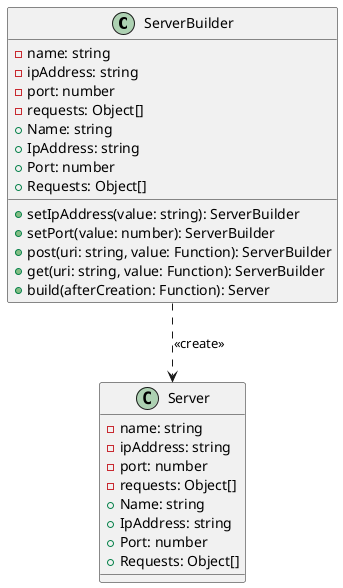 @startuml
class ServerBuilder {
    -name: string
    -ipAddress: string
    -port: number
    -requests: Object[]
    +Name: string
    +setIpAddress(value: string): ServerBuilder
    +IpAddress: string
    +setPort(value: number): ServerBuilder
    +Port: number
    +post(uri: string, value: Function): ServerBuilder
    +get(uri: string, value: Function): ServerBuilder
    +Requests: Object[]
    +build(afterCreation: Function): Server
}
class Server {
    -name: string
    -ipAddress: string
    -port: number
    -requests: Object[]
    +Name: string
    +IpAddress: string
    +Port: number
    +Requests: Object[]
}

ServerBuilder ..> Server : <<create>>
@enduml